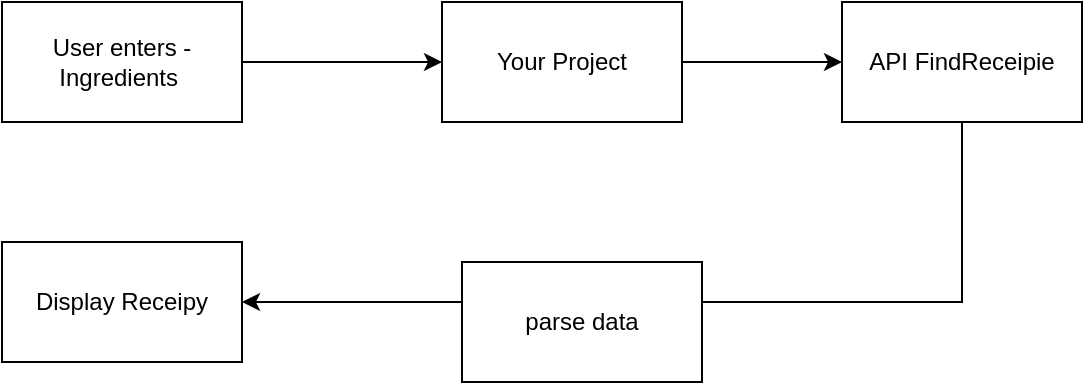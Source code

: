<mxfile version="14.5.3" type="github"><diagram id="fobCx6ky3mR6c4mAeR_Z" name="Page-1"><mxGraphModel dx="1102" dy="582" grid="1" gridSize="10" guides="1" tooltips="1" connect="1" arrows="1" fold="1" page="1" pageScale="1" pageWidth="850" pageHeight="1100" math="0" shadow="0"><root><mxCell id="0"/><mxCell id="1" parent="0"/><mxCell id="xDB6VVHn0Ozflq_FSmcZ-9" style="edgeStyle=orthogonalEdgeStyle;rounded=0;orthogonalLoop=1;jettySize=auto;html=1;exitX=0.5;exitY=1;exitDx=0;exitDy=0;entryX=1;entryY=0.5;entryDx=0;entryDy=0;" edge="1" parent="1" source="xDB6VVHn0Ozflq_FSmcZ-1" target="xDB6VVHn0Ozflq_FSmcZ-8"><mxGeometry relative="1" as="geometry"/></mxCell><mxCell id="xDB6VVHn0Ozflq_FSmcZ-1" value="API FindReceipie" style="rounded=0;whiteSpace=wrap;html=1;" vertex="1" parent="1"><mxGeometry x="530" y="60" width="120" height="60" as="geometry"/></mxCell><mxCell id="xDB6VVHn0Ozflq_FSmcZ-6" style="edgeStyle=orthogonalEdgeStyle;rounded=0;orthogonalLoop=1;jettySize=auto;html=1;entryX=0;entryY=0.5;entryDx=0;entryDy=0;" edge="1" parent="1" source="xDB6VVHn0Ozflq_FSmcZ-2" target="xDB6VVHn0Ozflq_FSmcZ-5"><mxGeometry relative="1" as="geometry"/></mxCell><mxCell id="xDB6VVHn0Ozflq_FSmcZ-2" value="User enters - Ingredients&amp;nbsp;" style="rounded=0;whiteSpace=wrap;html=1;" vertex="1" parent="1"><mxGeometry x="110" y="60" width="120" height="60" as="geometry"/></mxCell><mxCell id="xDB6VVHn0Ozflq_FSmcZ-7" style="edgeStyle=orthogonalEdgeStyle;rounded=0;orthogonalLoop=1;jettySize=auto;html=1;exitX=1;exitY=0.5;exitDx=0;exitDy=0;entryX=0;entryY=0.5;entryDx=0;entryDy=0;" edge="1" parent="1" source="xDB6VVHn0Ozflq_FSmcZ-5" target="xDB6VVHn0Ozflq_FSmcZ-1"><mxGeometry relative="1" as="geometry"/></mxCell><mxCell id="xDB6VVHn0Ozflq_FSmcZ-5" value="Your Project" style="rounded=0;whiteSpace=wrap;html=1;" vertex="1" parent="1"><mxGeometry x="330" y="60" width="120" height="60" as="geometry"/></mxCell><mxCell id="xDB6VVHn0Ozflq_FSmcZ-8" value="Display Receipy" style="rounded=0;whiteSpace=wrap;html=1;" vertex="1" parent="1"><mxGeometry x="110" y="180" width="120" height="60" as="geometry"/></mxCell><mxCell id="xDB6VVHn0Ozflq_FSmcZ-10" value="parse data" style="rounded=0;whiteSpace=wrap;html=1;" vertex="1" parent="1"><mxGeometry x="340" y="190" width="120" height="60" as="geometry"/></mxCell></root></mxGraphModel></diagram></mxfile>